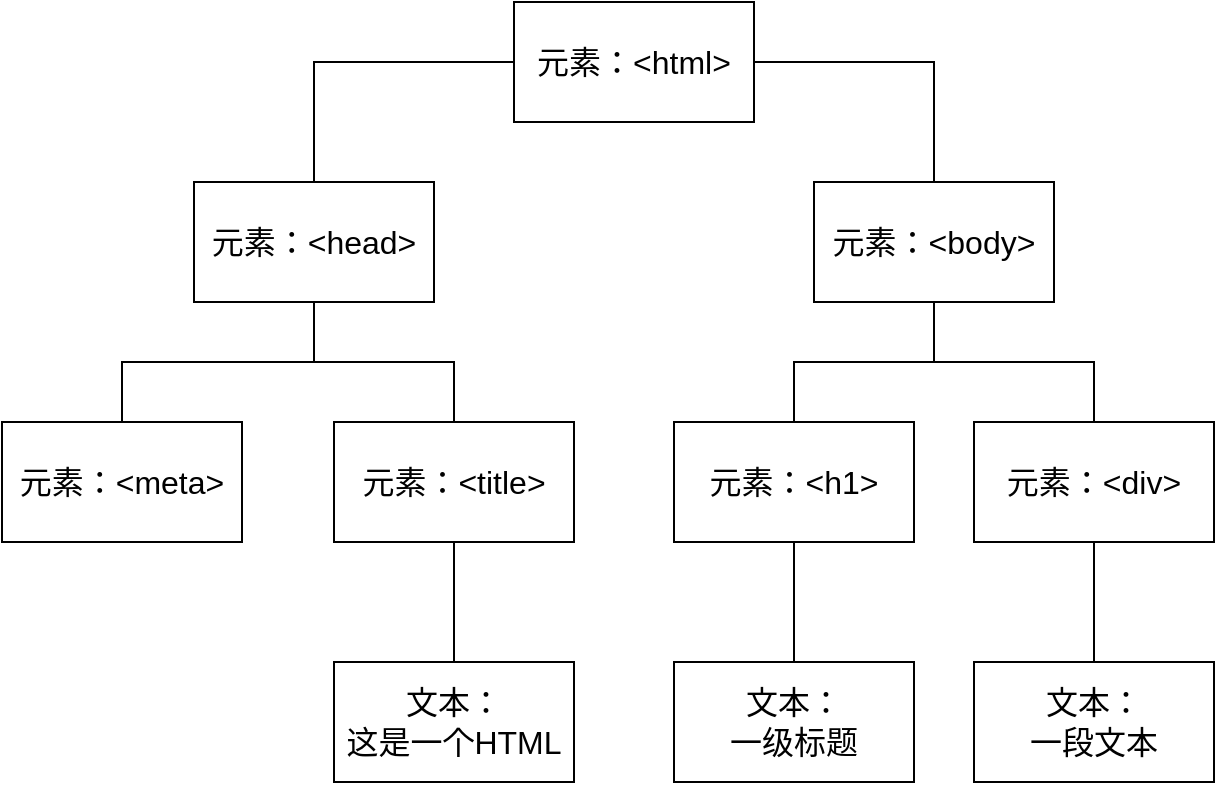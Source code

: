 <mxfile version="21.0.10" type="github">
  <diagram name="第 1 页" id="laVRL4hSzpmNgwb_mQqg">
    <mxGraphModel dx="910" dy="722" grid="1" gridSize="10" guides="1" tooltips="1" connect="1" arrows="1" fold="1" page="1" pageScale="1" pageWidth="827" pageHeight="1169" math="0" shadow="0">
      <root>
        <mxCell id="0" />
        <mxCell id="1" parent="0" />
        <mxCell id="5o4x5xTKd4VsP92acShY-13" style="edgeStyle=orthogonalEdgeStyle;rounded=0;orthogonalLoop=1;jettySize=auto;html=1;endArrow=none;endFill=0;" edge="1" parent="1" source="5o4x5xTKd4VsP92acShY-1" target="5o4x5xTKd4VsP92acShY-5">
          <mxGeometry relative="1" as="geometry" />
        </mxCell>
        <mxCell id="5o4x5xTKd4VsP92acShY-16" style="edgeStyle=orthogonalEdgeStyle;rounded=0;orthogonalLoop=1;jettySize=auto;html=1;endArrow=none;endFill=0;" edge="1" parent="1" source="5o4x5xTKd4VsP92acShY-1" target="5o4x5xTKd4VsP92acShY-4">
          <mxGeometry relative="1" as="geometry" />
        </mxCell>
        <mxCell id="5o4x5xTKd4VsP92acShY-1" value="元素：&amp;lt;html&amp;gt;" style="rounded=0;whiteSpace=wrap;html=1;fontSize=16;" vertex="1" parent="1">
          <mxGeometry x="346" y="40" width="120" height="60" as="geometry" />
        </mxCell>
        <mxCell id="5o4x5xTKd4VsP92acShY-17" style="edgeStyle=orthogonalEdgeStyle;rounded=0;orthogonalLoop=1;jettySize=auto;html=1;endArrow=none;endFill=0;" edge="1" parent="1" source="5o4x5xTKd4VsP92acShY-4" target="5o4x5xTKd4VsP92acShY-6">
          <mxGeometry relative="1" as="geometry" />
        </mxCell>
        <mxCell id="5o4x5xTKd4VsP92acShY-18" style="edgeStyle=orthogonalEdgeStyle;rounded=0;orthogonalLoop=1;jettySize=auto;html=1;exitX=0.5;exitY=1;exitDx=0;exitDy=0;endArrow=none;endFill=0;" edge="1" parent="1" source="5o4x5xTKd4VsP92acShY-4" target="5o4x5xTKd4VsP92acShY-7">
          <mxGeometry relative="1" as="geometry" />
        </mxCell>
        <mxCell id="5o4x5xTKd4VsP92acShY-4" value="元素：&amp;lt;head&amp;gt;" style="rounded=0;whiteSpace=wrap;html=1;fontSize=16;" vertex="1" parent="1">
          <mxGeometry x="186" y="130" width="120" height="60" as="geometry" />
        </mxCell>
        <mxCell id="5o4x5xTKd4VsP92acShY-19" style="edgeStyle=orthogonalEdgeStyle;rounded=0;orthogonalLoop=1;jettySize=auto;html=1;endArrow=none;endFill=0;" edge="1" parent="1" source="5o4x5xTKd4VsP92acShY-5" target="5o4x5xTKd4VsP92acShY-9">
          <mxGeometry relative="1" as="geometry" />
        </mxCell>
        <mxCell id="5o4x5xTKd4VsP92acShY-20" style="edgeStyle=orthogonalEdgeStyle;rounded=0;orthogonalLoop=1;jettySize=auto;html=1;endArrow=none;endFill=0;" edge="1" parent="1" source="5o4x5xTKd4VsP92acShY-5" target="5o4x5xTKd4VsP92acShY-8">
          <mxGeometry relative="1" as="geometry" />
        </mxCell>
        <mxCell id="5o4x5xTKd4VsP92acShY-5" value="元素：&amp;lt;body&amp;gt;" style="rounded=0;whiteSpace=wrap;html=1;fontSize=16;" vertex="1" parent="1">
          <mxGeometry x="496" y="130" width="120" height="60" as="geometry" />
        </mxCell>
        <mxCell id="5o4x5xTKd4VsP92acShY-6" value="元素：&amp;lt;meta&amp;gt;" style="rounded=0;whiteSpace=wrap;html=1;fontSize=16;" vertex="1" parent="1">
          <mxGeometry x="90" y="250" width="120" height="60" as="geometry" />
        </mxCell>
        <mxCell id="5o4x5xTKd4VsP92acShY-24" style="edgeStyle=orthogonalEdgeStyle;rounded=0;orthogonalLoop=1;jettySize=auto;html=1;endArrow=none;endFill=0;" edge="1" parent="1" source="5o4x5xTKd4VsP92acShY-7" target="5o4x5xTKd4VsP92acShY-21">
          <mxGeometry relative="1" as="geometry" />
        </mxCell>
        <mxCell id="5o4x5xTKd4VsP92acShY-7" value="元素：&amp;lt;title&amp;gt;" style="rounded=0;whiteSpace=wrap;html=1;fontSize=16;" vertex="1" parent="1">
          <mxGeometry x="256" y="250" width="120" height="60" as="geometry" />
        </mxCell>
        <mxCell id="5o4x5xTKd4VsP92acShY-25" style="edgeStyle=orthogonalEdgeStyle;rounded=0;orthogonalLoop=1;jettySize=auto;html=1;endArrow=none;endFill=0;" edge="1" parent="1" source="5o4x5xTKd4VsP92acShY-8" target="5o4x5xTKd4VsP92acShY-22">
          <mxGeometry relative="1" as="geometry" />
        </mxCell>
        <mxCell id="5o4x5xTKd4VsP92acShY-8" value="元素：&amp;lt;h1&amp;gt;" style="rounded=0;whiteSpace=wrap;html=1;fontSize=16;" vertex="1" parent="1">
          <mxGeometry x="426" y="250" width="120" height="60" as="geometry" />
        </mxCell>
        <mxCell id="5o4x5xTKd4VsP92acShY-26" style="edgeStyle=orthogonalEdgeStyle;rounded=0;orthogonalLoop=1;jettySize=auto;html=1;endArrow=none;endFill=0;" edge="1" parent="1" source="5o4x5xTKd4VsP92acShY-9" target="5o4x5xTKd4VsP92acShY-23">
          <mxGeometry relative="1" as="geometry" />
        </mxCell>
        <mxCell id="5o4x5xTKd4VsP92acShY-9" value="元素：&amp;lt;div&amp;gt;" style="rounded=0;whiteSpace=wrap;html=1;fontSize=16;" vertex="1" parent="1">
          <mxGeometry x="576" y="250" width="120" height="60" as="geometry" />
        </mxCell>
        <mxCell id="5o4x5xTKd4VsP92acShY-21" value="文本：&lt;br&gt;这是一个HTML" style="rounded=0;whiteSpace=wrap;html=1;fontSize=16;" vertex="1" parent="1">
          <mxGeometry x="256" y="370" width="120" height="60" as="geometry" />
        </mxCell>
        <mxCell id="5o4x5xTKd4VsP92acShY-22" value="文本：&lt;br&gt;一级标题" style="rounded=0;whiteSpace=wrap;html=1;fontSize=16;" vertex="1" parent="1">
          <mxGeometry x="426" y="370" width="120" height="60" as="geometry" />
        </mxCell>
        <mxCell id="5o4x5xTKd4VsP92acShY-23" value="文本：&lt;br&gt;一段文本" style="rounded=0;whiteSpace=wrap;html=1;fontSize=16;" vertex="1" parent="1">
          <mxGeometry x="576" y="370" width="120" height="60" as="geometry" />
        </mxCell>
      </root>
    </mxGraphModel>
  </diagram>
</mxfile>
